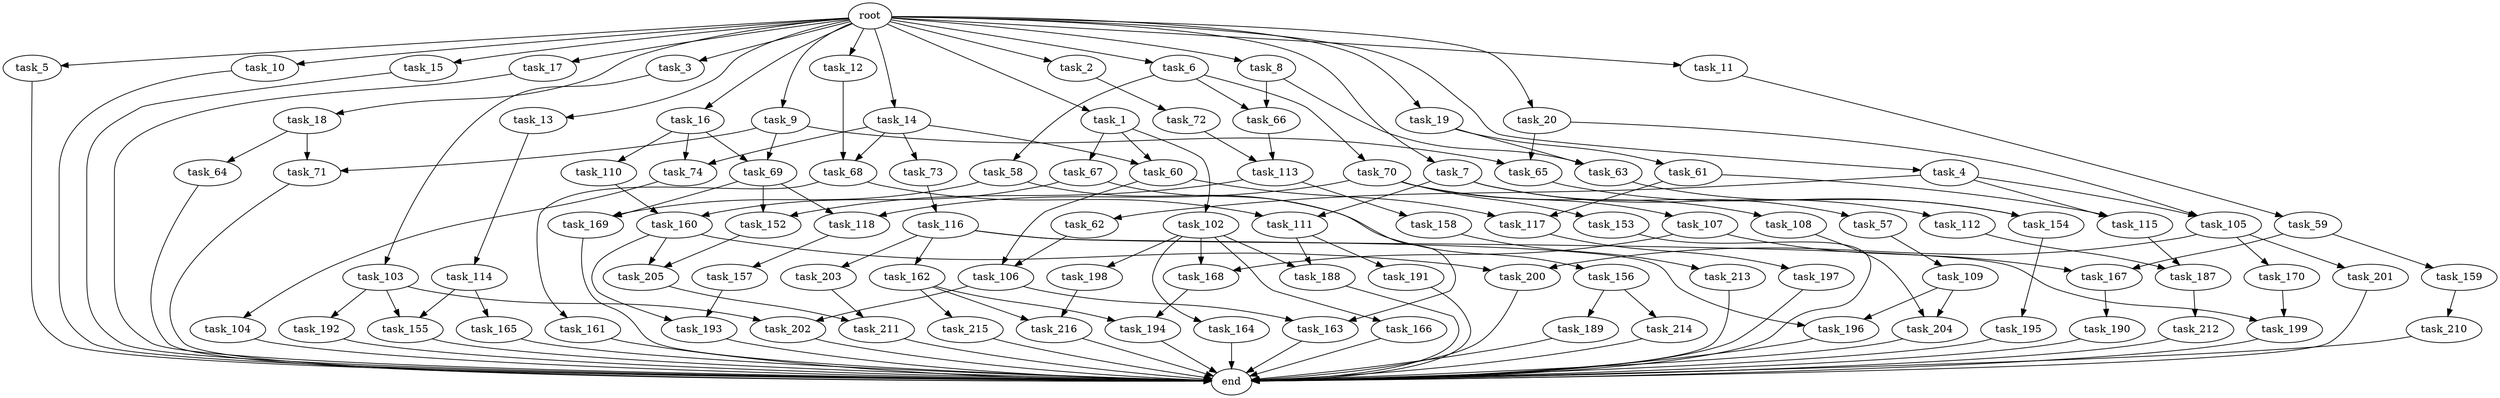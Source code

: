 digraph G {
  root [size="0.000000"];
  task_1 [size="1024.000000"];
  task_2 [size="1024.000000"];
  task_3 [size="1024.000000"];
  task_4 [size="1024.000000"];
  task_5 [size="1024.000000"];
  task_6 [size="1024.000000"];
  task_7 [size="1024.000000"];
  task_8 [size="1024.000000"];
  task_9 [size="1024.000000"];
  task_10 [size="1024.000000"];
  task_11 [size="1024.000000"];
  task_12 [size="1024.000000"];
  task_13 [size="1024.000000"];
  task_14 [size="1024.000000"];
  task_15 [size="1024.000000"];
  task_16 [size="1024.000000"];
  task_17 [size="1024.000000"];
  task_18 [size="1024.000000"];
  task_19 [size="1024.000000"];
  task_20 [size="1024.000000"];
  task_57 [size="420906795008.000000"];
  task_58 [size="77309411328.000000"];
  task_59 [size="420906795008.000000"];
  task_60 [size="523986010112.000000"];
  task_61 [size="34359738368.000000"];
  task_62 [size="420906795008.000000"];
  task_63 [size="455266533376.000000"];
  task_64 [size="77309411328.000000"];
  task_65 [size="910533066752.000000"];
  task_66 [size="498216206336.000000"];
  task_67 [size="309237645312.000000"];
  task_68 [size="764504178688.000000"];
  task_69 [size="764504178688.000000"];
  task_70 [size="77309411328.000000"];
  task_71 [size="292057776128.000000"];
  task_72 [size="420906795008.000000"];
  task_73 [size="214748364800.000000"];
  task_74 [size="764504178688.000000"];
  task_102 [size="309237645312.000000"];
  task_103 [size="34359738368.000000"];
  task_104 [size="549755813888.000000"];
  task_105 [size="1116691496960.000000"];
  task_106 [size="1073741824000.000000"];
  task_107 [size="214748364800.000000"];
  task_108 [size="214748364800.000000"];
  task_109 [size="549755813888.000000"];
  task_110 [size="549755813888.000000"];
  task_111 [size="841813590016.000000"];
  task_112 [size="420906795008.000000"];
  task_113 [size="910533066752.000000"];
  task_114 [size="420906795008.000000"];
  task_115 [size="558345748480.000000"];
  task_116 [size="214748364800.000000"];
  task_117 [size="996432412672.000000"];
  task_118 [size="249108103168.000000"];
  task_152 [size="730144440320.000000"];
  task_153 [size="214748364800.000000"];
  task_154 [size="996432412672.000000"];
  task_155 [size="858993459200.000000"];
  task_156 [size="549755813888.000000"];
  task_157 [size="34359738368.000000"];
  task_158 [size="695784701952.000000"];
  task_159 [size="309237645312.000000"];
  task_160 [size="764504178688.000000"];
  task_161 [size="420906795008.000000"];
  task_162 [size="214748364800.000000"];
  task_163 [size="635655159808.000000"];
  task_164 [size="695784701952.000000"];
  task_165 [size="309237645312.000000"];
  task_166 [size="695784701952.000000"];
  task_167 [size="446676598784.000000"];
  task_168 [size="833223655424.000000"];
  task_169 [size="584115552256.000000"];
  task_170 [size="34359738368.000000"];
  task_187 [size="996432412672.000000"];
  task_188 [size="910533066752.000000"];
  task_189 [size="695784701952.000000"];
  task_190 [size="214748364800.000000"];
  task_191 [size="214748364800.000000"];
  task_192 [size="549755813888.000000"];
  task_193 [size="111669149696.000000"];
  task_194 [size="455266533376.000000"];
  task_195 [size="695784701952.000000"];
  task_196 [size="523986010112.000000"];
  task_197 [size="214748364800.000000"];
  task_198 [size="695784701952.000000"];
  task_199 [size="292057776128.000000"];
  task_200 [size="111669149696.000000"];
  task_201 [size="34359738368.000000"];
  task_202 [size="970662608896.000000"];
  task_203 [size="214748364800.000000"];
  task_204 [size="386547056640.000000"];
  task_205 [size="214748364800.000000"];
  task_210 [size="695784701952.000000"];
  task_211 [size="1168231104512.000000"];
  task_212 [size="77309411328.000000"];
  task_213 [size="77309411328.000000"];
  task_214 [size="695784701952.000000"];
  task_215 [size="34359738368.000000"];
  task_216 [size="171798691840.000000"];
  end [size="0.000000"];

  root -> task_1 [size="1.000000"];
  root -> task_2 [size="1.000000"];
  root -> task_3 [size="1.000000"];
  root -> task_4 [size="1.000000"];
  root -> task_5 [size="1.000000"];
  root -> task_6 [size="1.000000"];
  root -> task_7 [size="1.000000"];
  root -> task_8 [size="1.000000"];
  root -> task_9 [size="1.000000"];
  root -> task_10 [size="1.000000"];
  root -> task_11 [size="1.000000"];
  root -> task_12 [size="1.000000"];
  root -> task_13 [size="1.000000"];
  root -> task_14 [size="1.000000"];
  root -> task_15 [size="1.000000"];
  root -> task_16 [size="1.000000"];
  root -> task_17 [size="1.000000"];
  root -> task_18 [size="1.000000"];
  root -> task_19 [size="1.000000"];
  root -> task_20 [size="1.000000"];
  task_1 -> task_60 [size="301989888.000000"];
  task_1 -> task_67 [size="301989888.000000"];
  task_1 -> task_102 [size="301989888.000000"];
  task_2 -> task_72 [size="411041792.000000"];
  task_3 -> task_103 [size="33554432.000000"];
  task_4 -> task_62 [size="411041792.000000"];
  task_4 -> task_105 [size="411041792.000000"];
  task_4 -> task_115 [size="411041792.000000"];
  task_5 -> end [size="1.000000"];
  task_6 -> task_58 [size="75497472.000000"];
  task_6 -> task_66 [size="75497472.000000"];
  task_6 -> task_70 [size="75497472.000000"];
  task_7 -> task_57 [size="411041792.000000"];
  task_7 -> task_111 [size="411041792.000000"];
  task_7 -> task_112 [size="411041792.000000"];
  task_8 -> task_63 [size="411041792.000000"];
  task_8 -> task_66 [size="411041792.000000"];
  task_9 -> task_65 [size="209715200.000000"];
  task_9 -> task_69 [size="209715200.000000"];
  task_9 -> task_71 [size="209715200.000000"];
  task_10 -> end [size="1.000000"];
  task_11 -> task_59 [size="411041792.000000"];
  task_12 -> task_68 [size="536870912.000000"];
  task_13 -> task_114 [size="411041792.000000"];
  task_14 -> task_60 [size="209715200.000000"];
  task_14 -> task_68 [size="209715200.000000"];
  task_14 -> task_73 [size="209715200.000000"];
  task_14 -> task_74 [size="209715200.000000"];
  task_15 -> end [size="1.000000"];
  task_16 -> task_69 [size="536870912.000000"];
  task_16 -> task_74 [size="536870912.000000"];
  task_16 -> task_110 [size="536870912.000000"];
  task_17 -> end [size="1.000000"];
  task_18 -> task_64 [size="75497472.000000"];
  task_18 -> task_71 [size="75497472.000000"];
  task_19 -> task_61 [size="33554432.000000"];
  task_19 -> task_63 [size="33554432.000000"];
  task_20 -> task_65 [size="679477248.000000"];
  task_20 -> task_105 [size="679477248.000000"];
  task_57 -> task_109 [size="536870912.000000"];
  task_58 -> task_156 [size="536870912.000000"];
  task_58 -> task_169 [size="536870912.000000"];
  task_59 -> task_159 [size="301989888.000000"];
  task_59 -> task_167 [size="301989888.000000"];
  task_60 -> task_106 [size="838860800.000000"];
  task_60 -> task_117 [size="838860800.000000"];
  task_61 -> task_115 [size="134217728.000000"];
  task_61 -> task_117 [size="134217728.000000"];
  task_62 -> task_106 [size="209715200.000000"];
  task_63 -> task_154 [size="838860800.000000"];
  task_64 -> end [size="1.000000"];
  task_65 -> task_154 [size="134217728.000000"];
  task_66 -> task_113 [size="209715200.000000"];
  task_67 -> task_160 [size="209715200.000000"];
  task_67 -> task_163 [size="209715200.000000"];
  task_68 -> task_111 [size="411041792.000000"];
  task_68 -> task_161 [size="411041792.000000"];
  task_69 -> task_118 [size="33554432.000000"];
  task_69 -> task_152 [size="33554432.000000"];
  task_69 -> task_169 [size="33554432.000000"];
  task_70 -> task_107 [size="209715200.000000"];
  task_70 -> task_108 [size="209715200.000000"];
  task_70 -> task_118 [size="209715200.000000"];
  task_70 -> task_153 [size="209715200.000000"];
  task_71 -> end [size="1.000000"];
  task_72 -> task_113 [size="679477248.000000"];
  task_73 -> task_116 [size="209715200.000000"];
  task_74 -> task_104 [size="536870912.000000"];
  task_102 -> task_164 [size="679477248.000000"];
  task_102 -> task_166 [size="679477248.000000"];
  task_102 -> task_168 [size="679477248.000000"];
  task_102 -> task_188 [size="679477248.000000"];
  task_102 -> task_198 [size="679477248.000000"];
  task_103 -> task_155 [size="536870912.000000"];
  task_103 -> task_192 [size="536870912.000000"];
  task_103 -> task_202 [size="536870912.000000"];
  task_104 -> end [size="1.000000"];
  task_105 -> task_170 [size="33554432.000000"];
  task_105 -> task_200 [size="33554432.000000"];
  task_105 -> task_201 [size="33554432.000000"];
  task_106 -> task_163 [size="411041792.000000"];
  task_106 -> task_202 [size="411041792.000000"];
  task_107 -> task_167 [size="134217728.000000"];
  task_107 -> task_168 [size="134217728.000000"];
  task_108 -> task_204 [size="75497472.000000"];
  task_109 -> task_196 [size="301989888.000000"];
  task_109 -> task_204 [size="301989888.000000"];
  task_110 -> task_160 [size="536870912.000000"];
  task_111 -> task_188 [size="209715200.000000"];
  task_111 -> task_191 [size="209715200.000000"];
  task_112 -> task_187 [size="838860800.000000"];
  task_113 -> task_152 [size="679477248.000000"];
  task_113 -> task_158 [size="679477248.000000"];
  task_114 -> task_155 [size="301989888.000000"];
  task_114 -> task_165 [size="301989888.000000"];
  task_115 -> task_187 [size="134217728.000000"];
  task_116 -> task_162 [size="209715200.000000"];
  task_116 -> task_196 [size="209715200.000000"];
  task_116 -> task_199 [size="209715200.000000"];
  task_116 -> task_203 [size="209715200.000000"];
  task_117 -> task_197 [size="209715200.000000"];
  task_118 -> task_157 [size="33554432.000000"];
  task_152 -> task_205 [size="134217728.000000"];
  task_153 -> end [size="1.000000"];
  task_154 -> task_195 [size="679477248.000000"];
  task_155 -> end [size="1.000000"];
  task_156 -> task_189 [size="679477248.000000"];
  task_156 -> task_214 [size="679477248.000000"];
  task_157 -> task_193 [size="33554432.000000"];
  task_158 -> task_213 [size="75497472.000000"];
  task_159 -> task_210 [size="679477248.000000"];
  task_160 -> task_193 [size="75497472.000000"];
  task_160 -> task_200 [size="75497472.000000"];
  task_160 -> task_205 [size="75497472.000000"];
  task_161 -> end [size="1.000000"];
  task_162 -> task_194 [size="33554432.000000"];
  task_162 -> task_215 [size="33554432.000000"];
  task_162 -> task_216 [size="33554432.000000"];
  task_163 -> end [size="1.000000"];
  task_164 -> end [size="1.000000"];
  task_165 -> end [size="1.000000"];
  task_166 -> end [size="1.000000"];
  task_167 -> task_190 [size="209715200.000000"];
  task_168 -> task_194 [size="411041792.000000"];
  task_169 -> end [size="1.000000"];
  task_170 -> task_199 [size="75497472.000000"];
  task_187 -> task_212 [size="75497472.000000"];
  task_188 -> end [size="1.000000"];
  task_189 -> end [size="1.000000"];
  task_190 -> end [size="1.000000"];
  task_191 -> end [size="1.000000"];
  task_192 -> end [size="1.000000"];
  task_193 -> end [size="1.000000"];
  task_194 -> end [size="1.000000"];
  task_195 -> end [size="1.000000"];
  task_196 -> end [size="1.000000"];
  task_197 -> end [size="1.000000"];
  task_198 -> task_216 [size="134217728.000000"];
  task_199 -> end [size="1.000000"];
  task_200 -> end [size="1.000000"];
  task_201 -> end [size="1.000000"];
  task_202 -> end [size="1.000000"];
  task_203 -> task_211 [size="838860800.000000"];
  task_204 -> end [size="1.000000"];
  task_205 -> task_211 [size="301989888.000000"];
  task_210 -> end [size="1.000000"];
  task_211 -> end [size="1.000000"];
  task_212 -> end [size="1.000000"];
  task_213 -> end [size="1.000000"];
  task_214 -> end [size="1.000000"];
  task_215 -> end [size="1.000000"];
  task_216 -> end [size="1.000000"];
}
